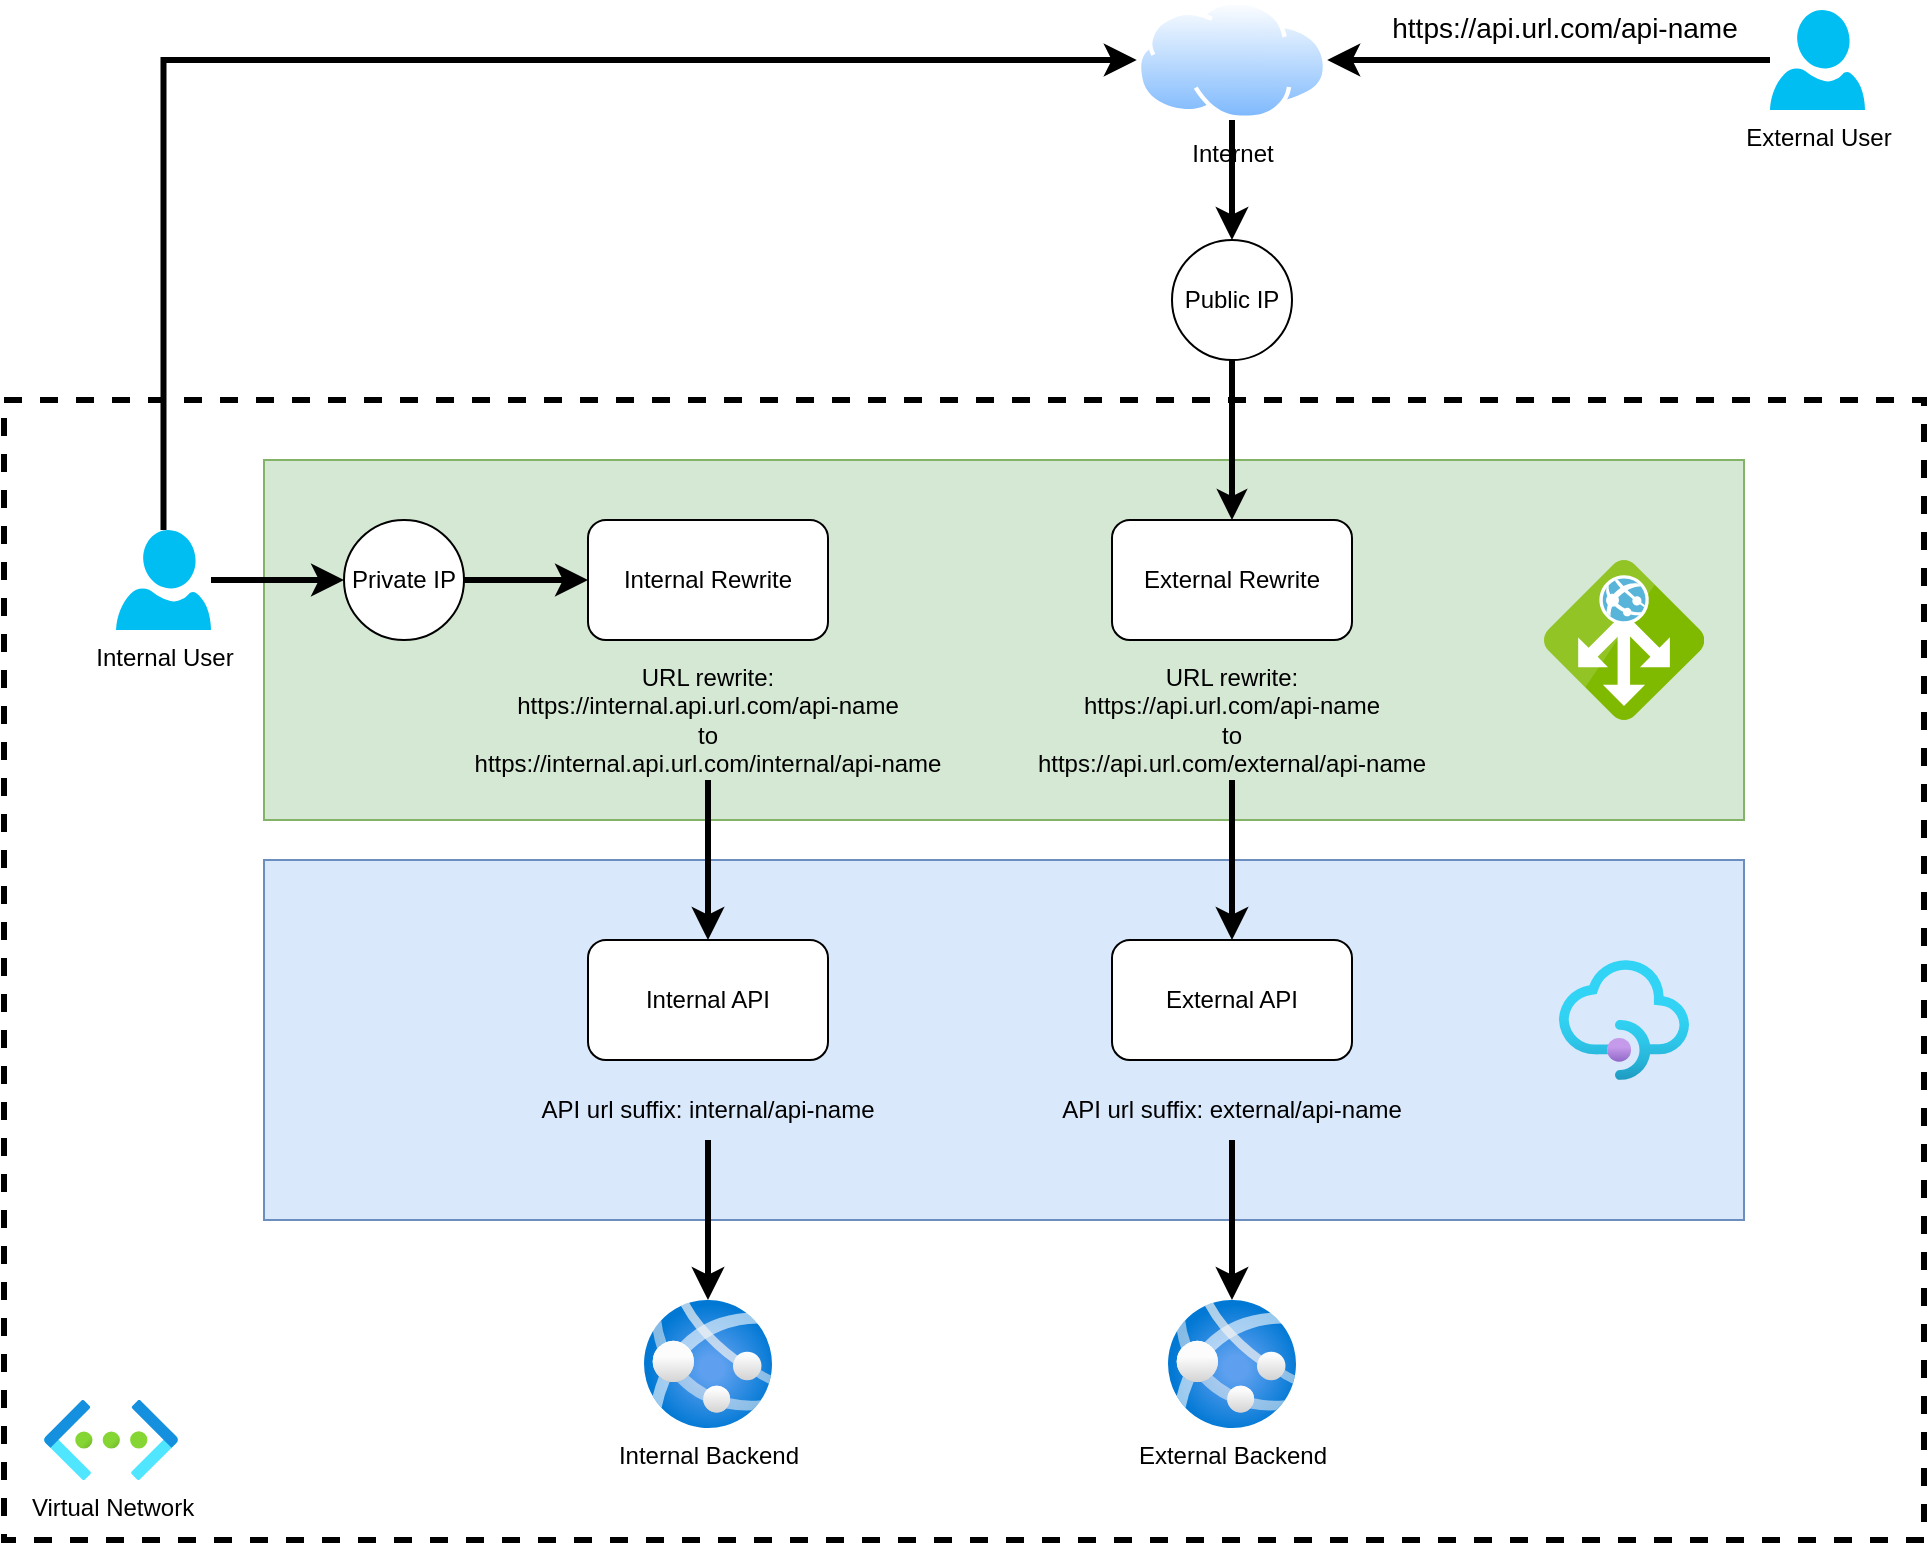 <mxfile version="20.8.16" type="device"><diagram name="Page-1" id="2R8re5QWmuKffGTlzWN2"><mxGraphModel dx="2886" dy="1187" grid="1" gridSize="10" guides="1" tooltips="1" connect="1" arrows="1" fold="1" page="1" pageScale="1" pageWidth="1654" pageHeight="1169" math="0" shadow="0"><root><mxCell id="0"/><mxCell id="1" parent="0"/><mxCell id="DtnfiOhOY45sxtCaRjqj-50" value="" style="rounded=0;whiteSpace=wrap;html=1;fontSize=14;strokeWidth=3;dashed=1;fillColor=none;" vertex="1" parent="1"><mxGeometry x="-1080" y="300" width="960" height="570" as="geometry"/></mxCell><mxCell id="DtnfiOhOY45sxtCaRjqj-49" value="" style="rounded=0;whiteSpace=wrap;html=1;fontSize=14;fillColor=#dae8fc;strokeColor=#6c8ebf;" vertex="1" parent="1"><mxGeometry x="-950" y="530" width="740" height="180" as="geometry"/></mxCell><mxCell id="DtnfiOhOY45sxtCaRjqj-48" value="" style="rounded=0;whiteSpace=wrap;html=1;fontSize=14;fillColor=#d5e8d4;strokeColor=#82b366;" vertex="1" parent="1"><mxGeometry x="-950" y="330" width="740" height="180" as="geometry"/></mxCell><mxCell id="DtnfiOhOY45sxtCaRjqj-3" value="" style="sketch=0;aspect=fixed;html=1;points=[];align=center;image;fontSize=12;image=img/lib/mscae/Application_Gateway.svg;rounded=1;" vertex="1" parent="1"><mxGeometry x="-310" y="380" width="80" height="80" as="geometry"/></mxCell><mxCell id="DtnfiOhOY45sxtCaRjqj-7" value="" style="aspect=fixed;html=1;points=[];align=center;image;fontSize=12;image=img/lib/azure2/app_services/API_Management_Services.svg;rounded=1;" vertex="1" parent="1"><mxGeometry x="-302.5" y="580" width="65" height="60" as="geometry"/></mxCell><mxCell id="DtnfiOhOY45sxtCaRjqj-8" value="Internal Backend" style="aspect=fixed;html=1;points=[];align=center;image;fontSize=12;image=img/lib/azure2/app_services/App_Services.svg;rounded=1;" vertex="1" parent="1"><mxGeometry x="-760" y="750" width="64" height="64" as="geometry"/></mxCell><mxCell id="DtnfiOhOY45sxtCaRjqj-14" value="" style="group" vertex="1" connectable="0" parent="1"><mxGeometry x="-822" y="570" width="188" height="100" as="geometry"/></mxCell><mxCell id="DtnfiOhOY45sxtCaRjqj-10" value="Internal API" style="rounded=1;whiteSpace=wrap;html=1;" vertex="1" parent="DtnfiOhOY45sxtCaRjqj-14"><mxGeometry x="34" width="120" height="60" as="geometry"/></mxCell><mxCell id="DtnfiOhOY45sxtCaRjqj-12" value="API url suffix: internal/api-name" style="text;html=1;strokeColor=none;fillColor=none;align=center;verticalAlign=middle;whiteSpace=wrap;rounded=0;" vertex="1" parent="DtnfiOhOY45sxtCaRjqj-14"><mxGeometry y="70" width="188" height="30" as="geometry"/></mxCell><mxCell id="DtnfiOhOY45sxtCaRjqj-18" style="edgeStyle=orthogonalEdgeStyle;rounded=0;orthogonalLoop=1;jettySize=auto;html=1;strokeWidth=3;endArrow=classic;endFill=1;endSize=7;" edge="1" parent="1" source="DtnfiOhOY45sxtCaRjqj-12" target="DtnfiOhOY45sxtCaRjqj-8"><mxGeometry relative="1" as="geometry"/></mxCell><mxCell id="DtnfiOhOY45sxtCaRjqj-19" value="External Backend" style="aspect=fixed;html=1;points=[];align=center;image;fontSize=12;image=img/lib/azure2/app_services/App_Services.svg;rounded=1;" vertex="1" parent="1"><mxGeometry x="-498" y="750" width="64" height="64" as="geometry"/></mxCell><mxCell id="DtnfiOhOY45sxtCaRjqj-20" style="edgeStyle=orthogonalEdgeStyle;rounded=0;orthogonalLoop=1;jettySize=auto;html=1;strokeWidth=3;endArrow=classic;endFill=1;endSize=7;" edge="1" parent="1" source="DtnfiOhOY45sxtCaRjqj-17" target="DtnfiOhOY45sxtCaRjqj-19"><mxGeometry relative="1" as="geometry"/></mxCell><mxCell id="DtnfiOhOY45sxtCaRjqj-28" value="" style="group" vertex="1" connectable="0" parent="1"><mxGeometry x="-858" y="360" width="260" height="130" as="geometry"/></mxCell><mxCell id="DtnfiOhOY45sxtCaRjqj-23" value="URL rewrite: &lt;br&gt;https://internal.api.url.com/api-name&lt;br&gt;to&lt;br&gt;https://internal.api.url.com/internal/api-name" style="text;html=1;strokeColor=none;fillColor=none;align=center;verticalAlign=middle;whiteSpace=wrap;rounded=0;container=0;" vertex="1" parent="DtnfiOhOY45sxtCaRjqj-28"><mxGeometry y="70" width="260" height="60" as="geometry"/></mxCell><mxCell id="DtnfiOhOY45sxtCaRjqj-22" value="Internal Rewrite" style="rounded=1;whiteSpace=wrap;html=1;container=0;" vertex="1" parent="DtnfiOhOY45sxtCaRjqj-28"><mxGeometry x="70" width="120" height="60" as="geometry"/></mxCell><mxCell id="DtnfiOhOY45sxtCaRjqj-32" style="edgeStyle=orthogonalEdgeStyle;rounded=0;orthogonalLoop=1;jettySize=auto;html=1;strokeWidth=3;endArrow=classic;endFill=1;endSize=7;" edge="1" parent="1" source="DtnfiOhOY45sxtCaRjqj-30" target="DtnfiOhOY45sxtCaRjqj-16"><mxGeometry relative="1" as="geometry"/></mxCell><mxCell id="DtnfiOhOY45sxtCaRjqj-33" style="edgeStyle=orthogonalEdgeStyle;rounded=0;orthogonalLoop=1;jettySize=auto;html=1;strokeWidth=3;endArrow=classic;endFill=1;endSize=7;" edge="1" parent="1" source="DtnfiOhOY45sxtCaRjqj-23" target="DtnfiOhOY45sxtCaRjqj-10"><mxGeometry relative="1" as="geometry"/></mxCell><mxCell id="DtnfiOhOY45sxtCaRjqj-34" value="Internet" style="aspect=fixed;perimeter=ellipsePerimeter;html=1;align=center;shadow=0;dashed=0;spacingTop=3;image;image=img/lib/active_directory/internet_cloud.svg;rounded=1;" vertex="1" parent="1"><mxGeometry x="-513.62" y="100" width="95.24" height="60" as="geometry"/></mxCell><mxCell id="DtnfiOhOY45sxtCaRjqj-37" value="Public IP" style="ellipse;whiteSpace=wrap;html=1;aspect=fixed;rounded=1;" vertex="1" parent="1"><mxGeometry x="-496" y="220" width="60" height="60" as="geometry"/></mxCell><mxCell id="DtnfiOhOY45sxtCaRjqj-41" style="edgeStyle=orthogonalEdgeStyle;rounded=0;orthogonalLoop=1;jettySize=auto;html=1;entryX=0.5;entryY=0;entryDx=0;entryDy=0;strokeWidth=3;startArrow=none;startFill=0;endArrow=classic;endFill=1;endSize=7;" edge="1" parent="1" source="DtnfiOhOY45sxtCaRjqj-34" target="DtnfiOhOY45sxtCaRjqj-37"><mxGeometry relative="1" as="geometry"/></mxCell><mxCell id="DtnfiOhOY45sxtCaRjqj-39" style="edgeStyle=orthogonalEdgeStyle;rounded=0;orthogonalLoop=1;jettySize=auto;html=1;entryX=0;entryY=0.5;entryDx=0;entryDy=0;strokeWidth=3;startArrow=none;startFill=0;endArrow=classic;endFill=1;endSize=7;" edge="1" parent="1" source="DtnfiOhOY45sxtCaRjqj-38" target="DtnfiOhOY45sxtCaRjqj-22"><mxGeometry relative="1" as="geometry"/></mxCell><mxCell id="DtnfiOhOY45sxtCaRjqj-38" value="Private IP" style="ellipse;whiteSpace=wrap;html=1;aspect=fixed;rounded=1;" vertex="1" parent="1"><mxGeometry x="-910" y="360" width="60" height="60" as="geometry"/></mxCell><mxCell id="DtnfiOhOY45sxtCaRjqj-43" style="edgeStyle=orthogonalEdgeStyle;rounded=0;orthogonalLoop=1;jettySize=auto;html=1;entryX=1;entryY=0.5;entryDx=0;entryDy=0;strokeWidth=3;startArrow=none;startFill=0;endArrow=classic;endFill=1;endSize=7;" edge="1" parent="1" source="DtnfiOhOY45sxtCaRjqj-42" target="DtnfiOhOY45sxtCaRjqj-34"><mxGeometry relative="1" as="geometry"/></mxCell><mxCell id="DtnfiOhOY45sxtCaRjqj-44" value="https://api.url.com/api-name" style="edgeLabel;html=1;align=center;verticalAlign=middle;resizable=0;points=[];fontSize=14;" vertex="1" connectable="0" parent="DtnfiOhOY45sxtCaRjqj-43"><mxGeometry x="-0.066" y="2" relative="1" as="geometry"><mxPoint y="-18" as="offset"/></mxGeometry></mxCell><mxCell id="DtnfiOhOY45sxtCaRjqj-42" value="External User" style="verticalLabelPosition=bottom;html=1;verticalAlign=top;align=center;strokeColor=none;fillColor=#00BEF2;shape=mxgraph.azure.user;rounded=1;" vertex="1" parent="1"><mxGeometry x="-197" y="105" width="47.5" height="50" as="geometry"/></mxCell><mxCell id="DtnfiOhOY45sxtCaRjqj-46" style="edgeStyle=orthogonalEdgeStyle;rounded=0;orthogonalLoop=1;jettySize=auto;html=1;entryX=0;entryY=0.5;entryDx=0;entryDy=0;strokeWidth=3;fontSize=14;startArrow=none;startFill=0;endArrow=classic;endFill=1;endSize=7;" edge="1" parent="1" source="DtnfiOhOY45sxtCaRjqj-45" target="DtnfiOhOY45sxtCaRjqj-38"><mxGeometry relative="1" as="geometry"/></mxCell><mxCell id="DtnfiOhOY45sxtCaRjqj-47" style="edgeStyle=orthogonalEdgeStyle;rounded=0;orthogonalLoop=1;jettySize=auto;html=1;entryX=0;entryY=0.5;entryDx=0;entryDy=0;strokeWidth=3;fontSize=14;startArrow=none;startFill=0;endArrow=classic;endFill=1;endSize=7;" edge="1" parent="1" source="DtnfiOhOY45sxtCaRjqj-45" target="DtnfiOhOY45sxtCaRjqj-34"><mxGeometry relative="1" as="geometry"><Array as="points"><mxPoint x="-1000" y="130"/></Array></mxGeometry></mxCell><mxCell id="DtnfiOhOY45sxtCaRjqj-45" value="Internal User" style="verticalLabelPosition=bottom;html=1;verticalAlign=top;align=center;strokeColor=none;fillColor=#00BEF2;shape=mxgraph.azure.user;rounded=1;" vertex="1" parent="1"><mxGeometry x="-1024" y="365" width="47.5" height="50" as="geometry"/></mxCell><mxCell id="DtnfiOhOY45sxtCaRjqj-30" value="URL rewrite: &lt;br&gt;https://api.url.com/api-name&lt;br&gt;to&lt;br&gt;https://api.url.com/external/api-name" style="text;html=1;strokeColor=none;fillColor=none;align=center;verticalAlign=middle;whiteSpace=wrap;rounded=0;container=0;" vertex="1" parent="1"><mxGeometry x="-596" y="430" width="260" height="60" as="geometry"/></mxCell><mxCell id="DtnfiOhOY45sxtCaRjqj-31" value="External Rewrite" style="rounded=1;whiteSpace=wrap;html=1;container=0;" vertex="1" parent="1"><mxGeometry x="-526" y="360" width="120" height="60" as="geometry"/></mxCell><mxCell id="DtnfiOhOY45sxtCaRjqj-36" style="edgeStyle=orthogonalEdgeStyle;rounded=0;orthogonalLoop=1;jettySize=auto;html=1;strokeWidth=3;endArrow=none;endFill=0;endSize=7;startArrow=classic;startFill=1;" edge="1" parent="1" source="DtnfiOhOY45sxtCaRjqj-31" target="DtnfiOhOY45sxtCaRjqj-37"><mxGeometry relative="1" as="geometry"><mxPoint x="-466" y="250" as="targetPoint"/></mxGeometry></mxCell><mxCell id="DtnfiOhOY45sxtCaRjqj-52" value="Virtual Network" style="aspect=fixed;html=1;points=[];align=center;image;fontSize=12;image=img/lib/azure2/networking/Virtual_Networks.svg;rounded=1;" vertex="1" parent="1"><mxGeometry x="-1060" y="800" width="67" height="40" as="geometry"/></mxCell><mxCell id="DtnfiOhOY45sxtCaRjqj-16" value="External API" style="rounded=1;whiteSpace=wrap;html=1;" vertex="1" parent="1"><mxGeometry x="-526" y="570" width="120" height="60" as="geometry"/></mxCell><mxCell id="DtnfiOhOY45sxtCaRjqj-17" value="API url suffix: external/api-name" style="text;html=1;strokeColor=none;fillColor=none;align=center;verticalAlign=middle;whiteSpace=wrap;rounded=0;" vertex="1" parent="1"><mxGeometry x="-560" y="640" width="188" height="30" as="geometry"/></mxCell></root></mxGraphModel></diagram></mxfile>